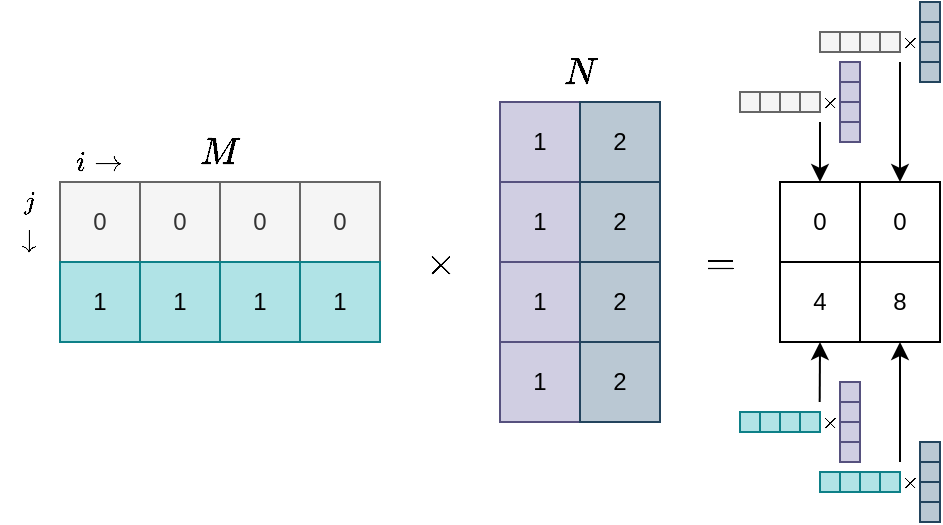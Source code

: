 <mxfile version="21.1.2" type="device">
  <diagram id="dc1JGVELE64cmqpCOQrH" name="Page-1">
    <mxGraphModel dx="523" dy="470" grid="1" gridSize="10" guides="1" tooltips="1" connect="1" arrows="1" fold="1" page="1" pageScale="1" pageWidth="827" pageHeight="1169" math="1" shadow="0">
      <root>
        <mxCell id="0" />
        <mxCell id="1" parent="0" />
        <mxCell id="azakYmAXrriQEHjM8A_3-1" value="1" style="rounded=0;whiteSpace=wrap;html=1;fillColor=#d0cee2;strokeColor=#56517e;" vertex="1" parent="1">
          <mxGeometry x="380" y="270" width="40" height="40" as="geometry" />
        </mxCell>
        <mxCell id="azakYmAXrriQEHjM8A_3-2" value="1" style="rounded=0;whiteSpace=wrap;html=1;fillColor=#d0cee2;strokeColor=#56517e;" vertex="1" parent="1">
          <mxGeometry x="380" y="310" width="40" height="40" as="geometry" />
        </mxCell>
        <mxCell id="azakYmAXrriQEHjM8A_3-3" value="1" style="rounded=0;whiteSpace=wrap;html=1;fillColor=#d0cee2;strokeColor=#56517e;" vertex="1" parent="1">
          <mxGeometry x="380" y="350" width="40" height="40" as="geometry" />
        </mxCell>
        <mxCell id="azakYmAXrriQEHjM8A_3-4" value="1" style="rounded=0;whiteSpace=wrap;html=1;fillColor=#d0cee2;strokeColor=#56517e;" vertex="1" parent="1">
          <mxGeometry x="380" y="390" width="40" height="40" as="geometry" />
        </mxCell>
        <mxCell id="azakYmAXrriQEHjM8A_3-5" value="2" style="rounded=0;whiteSpace=wrap;html=1;fillColor=#bac8d3;strokeColor=#23445d;" vertex="1" parent="1">
          <mxGeometry x="420" y="270" width="40" height="40" as="geometry" />
        </mxCell>
        <mxCell id="azakYmAXrriQEHjM8A_3-6" value="2" style="rounded=0;whiteSpace=wrap;html=1;fillColor=#bac8d3;strokeColor=#23445d;" vertex="1" parent="1">
          <mxGeometry x="420" y="310" width="40" height="40" as="geometry" />
        </mxCell>
        <mxCell id="azakYmAXrriQEHjM8A_3-7" value="2" style="rounded=0;whiteSpace=wrap;html=1;fillColor=#bac8d3;strokeColor=#23445d;" vertex="1" parent="1">
          <mxGeometry x="420" y="350" width="40" height="40" as="geometry" />
        </mxCell>
        <mxCell id="azakYmAXrriQEHjM8A_3-8" value="2" style="rounded=0;whiteSpace=wrap;html=1;fillColor=#bac8d3;strokeColor=#23445d;" vertex="1" parent="1">
          <mxGeometry x="420" y="390" width="40" height="40" as="geometry" />
        </mxCell>
        <mxCell id="azakYmAXrriQEHjM8A_3-9" value="0" style="rounded=0;whiteSpace=wrap;html=1;fillColor=#f5f5f5;fontColor=#333333;strokeColor=#666666;" vertex="1" parent="1">
          <mxGeometry x="160" y="310" width="40" height="40" as="geometry" />
        </mxCell>
        <mxCell id="azakYmAXrriQEHjM8A_3-10" value="1" style="rounded=0;whiteSpace=wrap;html=1;fillColor=#b0e3e6;strokeColor=#0e8088;" vertex="1" parent="1">
          <mxGeometry x="160" y="350" width="40" height="40" as="geometry" />
        </mxCell>
        <mxCell id="azakYmAXrriQEHjM8A_3-11" value="0" style="rounded=0;whiteSpace=wrap;html=1;fillColor=#f5f5f5;fontColor=#333333;strokeColor=#666666;" vertex="1" parent="1">
          <mxGeometry x="240" y="310" width="40" height="40" as="geometry" />
        </mxCell>
        <mxCell id="azakYmAXrriQEHjM8A_3-12" value="1" style="rounded=0;whiteSpace=wrap;html=1;fillColor=#b0e3e6;strokeColor=#0e8088;" vertex="1" parent="1">
          <mxGeometry x="240" y="350" width="40" height="40" as="geometry" />
        </mxCell>
        <mxCell id="azakYmAXrriQEHjM8A_3-13" value="0" style="rounded=0;whiteSpace=wrap;html=1;fillColor=#f5f5f5;fontColor=#333333;strokeColor=#666666;" vertex="1" parent="1">
          <mxGeometry x="200" y="310" width="40" height="40" as="geometry" />
        </mxCell>
        <mxCell id="azakYmAXrriQEHjM8A_3-14" value="1" style="rounded=0;whiteSpace=wrap;html=1;fillColor=#b0e3e6;strokeColor=#0e8088;" vertex="1" parent="1">
          <mxGeometry x="200" y="350" width="40" height="40" as="geometry" />
        </mxCell>
        <mxCell id="azakYmAXrriQEHjM8A_3-15" value="0" style="rounded=0;whiteSpace=wrap;html=1;fillColor=#f5f5f5;fontColor=#333333;strokeColor=#666666;" vertex="1" parent="1">
          <mxGeometry x="280" y="310" width="40" height="40" as="geometry" />
        </mxCell>
        <mxCell id="azakYmAXrriQEHjM8A_3-16" value="1" style="rounded=0;whiteSpace=wrap;html=1;fillColor=#b0e3e6;strokeColor=#0e8088;" vertex="1" parent="1">
          <mxGeometry x="280" y="350" width="40" height="40" as="geometry" />
        </mxCell>
        <mxCell id="azakYmAXrriQEHjM8A_3-22" value="`\times`" style="text;html=1;strokeColor=none;fillColor=none;align=center;verticalAlign=middle;whiteSpace=wrap;rounded=0;fontSize=16;" vertex="1" parent="1">
          <mxGeometry x="320" y="270" width="60" height="160" as="geometry" />
        </mxCell>
        <mxCell id="azakYmAXrriQEHjM8A_3-23" value="`=`" style="text;html=1;strokeColor=none;fillColor=none;align=center;verticalAlign=middle;whiteSpace=wrap;rounded=0;fontSize=16;" vertex="1" parent="1">
          <mxGeometry x="460" y="270" width="60" height="160" as="geometry" />
        </mxCell>
        <mxCell id="azakYmAXrriQEHjM8A_3-65" style="edgeStyle=orthogonalEdgeStyle;rounded=0;orthogonalLoop=1;jettySize=auto;html=1;exitX=0.5;exitY=0;exitDx=0;exitDy=0;startArrow=classic;startFill=1;endArrow=none;endFill=0;" edge="1" parent="1" source="azakYmAXrriQEHjM8A_3-24">
          <mxGeometry relative="1" as="geometry">
            <mxPoint x="540" y="280" as="targetPoint" />
          </mxGeometry>
        </mxCell>
        <mxCell id="azakYmAXrriQEHjM8A_3-24" value="0" style="rounded=0;whiteSpace=wrap;html=1;" vertex="1" parent="1">
          <mxGeometry x="520" y="310" width="40" height="40" as="geometry" />
        </mxCell>
        <mxCell id="azakYmAXrriQEHjM8A_3-79" style="edgeStyle=orthogonalEdgeStyle;rounded=0;orthogonalLoop=1;jettySize=auto;html=1;exitX=0.5;exitY=1;exitDx=0;exitDy=0;startArrow=classic;startFill=1;endArrow=none;endFill=0;" edge="1" parent="1" source="azakYmAXrriQEHjM8A_3-25">
          <mxGeometry relative="1" as="geometry">
            <mxPoint x="580" y="450" as="targetPoint" />
          </mxGeometry>
        </mxCell>
        <mxCell id="azakYmAXrriQEHjM8A_3-25" value="8" style="rounded=0;whiteSpace=wrap;html=1;" vertex="1" parent="1">
          <mxGeometry x="560" y="350" width="40" height="40" as="geometry" />
        </mxCell>
        <mxCell id="azakYmAXrriQEHjM8A_3-66" style="edgeStyle=orthogonalEdgeStyle;rounded=0;orthogonalLoop=1;jettySize=auto;html=1;exitX=0.5;exitY=0;exitDx=0;exitDy=0;startArrow=classic;startFill=1;endArrow=none;endFill=0;" edge="1" parent="1" source="azakYmAXrriQEHjM8A_3-26">
          <mxGeometry relative="1" as="geometry">
            <mxPoint x="580" y="250" as="targetPoint" />
          </mxGeometry>
        </mxCell>
        <mxCell id="azakYmAXrriQEHjM8A_3-26" value="0" style="rounded=0;whiteSpace=wrap;html=1;" vertex="1" parent="1">
          <mxGeometry x="560" y="310" width="40" height="40" as="geometry" />
        </mxCell>
        <mxCell id="azakYmAXrriQEHjM8A_3-78" style="edgeStyle=orthogonalEdgeStyle;rounded=0;orthogonalLoop=1;jettySize=auto;html=1;exitX=0.5;exitY=1;exitDx=0;exitDy=0;startArrow=classic;startFill=1;endArrow=none;endFill=0;" edge="1" parent="1" source="azakYmAXrriQEHjM8A_3-27">
          <mxGeometry relative="1" as="geometry">
            <mxPoint x="539.857" y="420" as="targetPoint" />
          </mxGeometry>
        </mxCell>
        <mxCell id="azakYmAXrriQEHjM8A_3-27" value="4" style="rounded=0;whiteSpace=wrap;html=1;" vertex="1" parent="1">
          <mxGeometry x="520" y="350" width="40" height="40" as="geometry" />
        </mxCell>
        <mxCell id="azakYmAXrriQEHjM8A_3-30" value="`M`" style="text;html=1;strokeColor=none;fillColor=none;align=center;verticalAlign=middle;whiteSpace=wrap;rounded=0;fontSize=16;" vertex="1" parent="1">
          <mxGeometry x="160" y="280" width="160" height="30" as="geometry" />
        </mxCell>
        <mxCell id="azakYmAXrriQEHjM8A_3-31" value="`N`" style="text;html=1;strokeColor=none;fillColor=none;align=center;verticalAlign=middle;whiteSpace=wrap;rounded=0;fontSize=16;" vertex="1" parent="1">
          <mxGeometry x="380" y="240" width="80" height="30" as="geometry" />
        </mxCell>
        <mxCell id="azakYmAXrriQEHjM8A_3-33" value="`i \to`" style="text;html=1;strokeColor=none;fillColor=none;align=center;verticalAlign=middle;whiteSpace=wrap;rounded=0;fontSize=12;" vertex="1" parent="1">
          <mxGeometry x="160" y="290" width="40" height="20" as="geometry" />
        </mxCell>
        <mxCell id="azakYmAXrriQEHjM8A_3-36" value="" style="group" vertex="1" connectable="0" parent="1">
          <mxGeometry x="130" y="310" width="30" height="40" as="geometry" />
        </mxCell>
        <mxCell id="azakYmAXrriQEHjM8A_3-34" value="`j`" style="text;html=1;strokeColor=none;fillColor=none;align=center;verticalAlign=middle;whiteSpace=wrap;rounded=0;fontSize=11;" vertex="1" parent="azakYmAXrriQEHjM8A_3-36">
          <mxGeometry width="30" height="20" as="geometry" />
        </mxCell>
        <mxCell id="azakYmAXrriQEHjM8A_3-35" value="`\to`" style="text;html=1;strokeColor=none;fillColor=none;align=center;verticalAlign=middle;whiteSpace=wrap;rounded=0;fontSize=11;rotation=90;" vertex="1" parent="azakYmAXrriQEHjM8A_3-36">
          <mxGeometry x="5" y="15" width="20" height="30" as="geometry" />
        </mxCell>
        <mxCell id="azakYmAXrriQEHjM8A_3-51" value="" style="group" vertex="1" connectable="0" parent="1">
          <mxGeometry x="500" y="265" width="40" height="10" as="geometry" />
        </mxCell>
        <mxCell id="azakYmAXrriQEHjM8A_3-37" value="" style="rounded=0;whiteSpace=wrap;html=1;fontSize=8;fillColor=#f5f5f5;fontColor=#333333;strokeColor=#666666;" vertex="1" parent="azakYmAXrriQEHjM8A_3-51">
          <mxGeometry width="10" height="10" as="geometry" />
        </mxCell>
        <mxCell id="azakYmAXrriQEHjM8A_3-42" value="" style="rounded=0;whiteSpace=wrap;html=1;fontSize=8;fillColor=#f5f5f5;fontColor=#333333;strokeColor=#666666;" vertex="1" parent="azakYmAXrriQEHjM8A_3-51">
          <mxGeometry x="10" width="10" height="10" as="geometry" />
        </mxCell>
        <mxCell id="azakYmAXrriQEHjM8A_3-43" value="" style="rounded=0;whiteSpace=wrap;html=1;fontSize=8;fillColor=#f5f5f5;fontColor=#333333;strokeColor=#666666;" vertex="1" parent="azakYmAXrriQEHjM8A_3-51">
          <mxGeometry x="20" width="10" height="10" as="geometry" />
        </mxCell>
        <mxCell id="azakYmAXrriQEHjM8A_3-44" value="" style="rounded=0;whiteSpace=wrap;html=1;fontSize=8;fillColor=#f5f5f5;fontColor=#333333;strokeColor=#666666;" vertex="1" parent="azakYmAXrriQEHjM8A_3-51">
          <mxGeometry x="30" width="10" height="10" as="geometry" />
        </mxCell>
        <mxCell id="azakYmAXrriQEHjM8A_3-52" value="" style="group" vertex="1" connectable="0" parent="1">
          <mxGeometry x="550" y="250" width="10" height="40" as="geometry" />
        </mxCell>
        <mxCell id="azakYmAXrriQEHjM8A_3-45" value="" style="rounded=0;whiteSpace=wrap;html=1;fontSize=8;fillColor=#d0cee2;strokeColor=#56517e;" vertex="1" parent="azakYmAXrriQEHjM8A_3-52">
          <mxGeometry width="10" height="10" as="geometry" />
        </mxCell>
        <mxCell id="azakYmAXrriQEHjM8A_3-46" value="" style="rounded=0;whiteSpace=wrap;html=1;fontSize=8;fillColor=#d0cee2;strokeColor=#56517e;" vertex="1" parent="azakYmAXrriQEHjM8A_3-52">
          <mxGeometry y="10" width="10" height="10" as="geometry" />
        </mxCell>
        <mxCell id="azakYmAXrriQEHjM8A_3-49" value="" style="rounded=0;whiteSpace=wrap;html=1;fontSize=8;fillColor=#d0cee2;strokeColor=#56517e;" vertex="1" parent="azakYmAXrriQEHjM8A_3-52">
          <mxGeometry y="20" width="10" height="10" as="geometry" />
        </mxCell>
        <mxCell id="azakYmAXrriQEHjM8A_3-50" value="" style="rounded=0;whiteSpace=wrap;html=1;fontSize=8;fillColor=#d0cee2;strokeColor=#56517e;" vertex="1" parent="azakYmAXrriQEHjM8A_3-52">
          <mxGeometry y="30" width="10" height="10" as="geometry" />
        </mxCell>
        <mxCell id="azakYmAXrriQEHjM8A_3-64" value="`\times`" style="text;html=1;strokeColor=none;fillColor=none;align=center;verticalAlign=middle;whiteSpace=wrap;rounded=0;fontSize=9;" vertex="1" parent="1">
          <mxGeometry x="540" y="265" width="10" height="10" as="geometry" />
        </mxCell>
        <mxCell id="azakYmAXrriQEHjM8A_3-67" value="" style="group" vertex="1" connectable="0" parent="1">
          <mxGeometry x="540" y="235" width="40" height="10" as="geometry" />
        </mxCell>
        <mxCell id="azakYmAXrriQEHjM8A_3-68" value="" style="rounded=0;whiteSpace=wrap;html=1;fontSize=8;fillColor=#f5f5f5;fontColor=#333333;strokeColor=#666666;" vertex="1" parent="azakYmAXrriQEHjM8A_3-67">
          <mxGeometry width="10" height="10" as="geometry" />
        </mxCell>
        <mxCell id="azakYmAXrriQEHjM8A_3-69" value="" style="rounded=0;whiteSpace=wrap;html=1;fontSize=8;fillColor=#f5f5f5;fontColor=#333333;strokeColor=#666666;" vertex="1" parent="azakYmAXrriQEHjM8A_3-67">
          <mxGeometry x="10" width="10" height="10" as="geometry" />
        </mxCell>
        <mxCell id="azakYmAXrriQEHjM8A_3-70" value="" style="rounded=0;whiteSpace=wrap;html=1;fontSize=8;fillColor=#f5f5f5;fontColor=#333333;strokeColor=#666666;" vertex="1" parent="azakYmAXrriQEHjM8A_3-67">
          <mxGeometry x="20" width="10" height="10" as="geometry" />
        </mxCell>
        <mxCell id="azakYmAXrriQEHjM8A_3-71" value="" style="rounded=0;whiteSpace=wrap;html=1;fontSize=8;fillColor=#f5f5f5;fontColor=#333333;strokeColor=#666666;" vertex="1" parent="azakYmAXrriQEHjM8A_3-67">
          <mxGeometry x="30" width="10" height="10" as="geometry" />
        </mxCell>
        <mxCell id="azakYmAXrriQEHjM8A_3-77" value="`\times`" style="text;html=1;strokeColor=none;fillColor=none;align=center;verticalAlign=middle;whiteSpace=wrap;rounded=0;fontSize=9;" vertex="1" parent="1">
          <mxGeometry x="580" y="235" width="10" height="10" as="geometry" />
        </mxCell>
        <mxCell id="azakYmAXrriQEHjM8A_3-85" value="" style="group" vertex="1" connectable="0" parent="1">
          <mxGeometry x="550" y="410" width="10" height="40" as="geometry" />
        </mxCell>
        <mxCell id="azakYmAXrriQEHjM8A_3-86" value="" style="rounded=0;whiteSpace=wrap;html=1;fontSize=8;fillColor=#d0cee2;strokeColor=#56517e;" vertex="1" parent="azakYmAXrriQEHjM8A_3-85">
          <mxGeometry width="10" height="10" as="geometry" />
        </mxCell>
        <mxCell id="azakYmAXrriQEHjM8A_3-87" value="" style="rounded=0;whiteSpace=wrap;html=1;fontSize=8;fillColor=#d0cee2;strokeColor=#56517e;" vertex="1" parent="azakYmAXrriQEHjM8A_3-85">
          <mxGeometry y="10" width="10" height="10" as="geometry" />
        </mxCell>
        <mxCell id="azakYmAXrriQEHjM8A_3-88" value="" style="rounded=0;whiteSpace=wrap;html=1;fontSize=8;fillColor=#d0cee2;strokeColor=#56517e;" vertex="1" parent="azakYmAXrriQEHjM8A_3-85">
          <mxGeometry y="20" width="10" height="10" as="geometry" />
        </mxCell>
        <mxCell id="azakYmAXrriQEHjM8A_3-89" value="" style="rounded=0;whiteSpace=wrap;html=1;fontSize=8;fillColor=#d0cee2;strokeColor=#56517e;" vertex="1" parent="azakYmAXrriQEHjM8A_3-85">
          <mxGeometry y="30" width="10" height="10" as="geometry" />
        </mxCell>
        <mxCell id="azakYmAXrriQEHjM8A_3-90" value="`\times`" style="text;html=1;strokeColor=none;fillColor=none;align=center;verticalAlign=middle;whiteSpace=wrap;rounded=0;fontSize=9;" vertex="1" parent="1">
          <mxGeometry x="540" y="425" width="10" height="10" as="geometry" />
        </mxCell>
        <mxCell id="azakYmAXrriQEHjM8A_3-96" value="`\times`" style="text;html=1;strokeColor=none;fillColor=none;align=center;verticalAlign=middle;whiteSpace=wrap;rounded=0;fontSize=9;" vertex="1" parent="1">
          <mxGeometry x="580" y="455" width="10" height="10" as="geometry" />
        </mxCell>
        <mxCell id="azakYmAXrriQEHjM8A_3-101" value="" style="group" vertex="1" connectable="0" parent="1">
          <mxGeometry x="590" y="440" width="10" height="40" as="geometry" />
        </mxCell>
        <mxCell id="azakYmAXrriQEHjM8A_3-97" value="" style="rounded=0;whiteSpace=wrap;html=1;fontSize=8;fillColor=#bac8d3;strokeColor=#23445d;" vertex="1" parent="azakYmAXrriQEHjM8A_3-101">
          <mxGeometry width="10" height="10" as="geometry" />
        </mxCell>
        <mxCell id="azakYmAXrriQEHjM8A_3-98" value="" style="rounded=0;whiteSpace=wrap;html=1;fontSize=8;fillColor=#bac8d3;strokeColor=#23445d;" vertex="1" parent="azakYmAXrriQEHjM8A_3-101">
          <mxGeometry y="10" width="10" height="10" as="geometry" />
        </mxCell>
        <mxCell id="azakYmAXrriQEHjM8A_3-99" value="" style="rounded=0;whiteSpace=wrap;html=1;fontSize=8;fillColor=#bac8d3;strokeColor=#23445d;" vertex="1" parent="azakYmAXrriQEHjM8A_3-101">
          <mxGeometry y="20" width="10" height="10" as="geometry" />
        </mxCell>
        <mxCell id="azakYmAXrriQEHjM8A_3-100" value="" style="rounded=0;whiteSpace=wrap;html=1;fontSize=8;fillColor=#bac8d3;strokeColor=#23445d;" vertex="1" parent="azakYmAXrriQEHjM8A_3-101">
          <mxGeometry y="30" width="10" height="10" as="geometry" />
        </mxCell>
        <mxCell id="azakYmAXrriQEHjM8A_3-102" value="" style="group" vertex="1" connectable="0" parent="1">
          <mxGeometry x="590" y="220" width="10" height="40" as="geometry" />
        </mxCell>
        <mxCell id="azakYmAXrriQEHjM8A_3-73" value="" style="rounded=0;whiteSpace=wrap;html=1;fontSize=8;fillColor=#bac8d3;strokeColor=#23445d;" vertex="1" parent="azakYmAXrriQEHjM8A_3-102">
          <mxGeometry width="10" height="10" as="geometry" />
        </mxCell>
        <mxCell id="azakYmAXrriQEHjM8A_3-74" value="" style="rounded=0;whiteSpace=wrap;html=1;fontSize=8;fillColor=#bac8d3;strokeColor=#23445d;" vertex="1" parent="azakYmAXrriQEHjM8A_3-102">
          <mxGeometry y="10" width="10" height="10" as="geometry" />
        </mxCell>
        <mxCell id="azakYmAXrriQEHjM8A_3-75" value="" style="rounded=0;whiteSpace=wrap;html=1;fontSize=8;fillColor=#bac8d3;strokeColor=#23445d;" vertex="1" parent="azakYmAXrriQEHjM8A_3-102">
          <mxGeometry y="20" width="10" height="10" as="geometry" />
        </mxCell>
        <mxCell id="azakYmAXrriQEHjM8A_3-76" value="" style="rounded=0;whiteSpace=wrap;html=1;fontSize=8;fillColor=#bac8d3;strokeColor=#23445d;" vertex="1" parent="azakYmAXrriQEHjM8A_3-102">
          <mxGeometry y="30" width="10" height="10" as="geometry" />
        </mxCell>
        <mxCell id="azakYmAXrriQEHjM8A_3-81" value="" style="rounded=0;whiteSpace=wrap;html=1;fontSize=8;fillColor=#b0e3e6;strokeColor=#0e8088;" vertex="1" parent="1">
          <mxGeometry x="500" y="425" width="10" height="10" as="geometry" />
        </mxCell>
        <mxCell id="azakYmAXrriQEHjM8A_3-82" value="" style="rounded=0;whiteSpace=wrap;html=1;fontSize=8;fillColor=#b0e3e6;strokeColor=#0e8088;" vertex="1" parent="1">
          <mxGeometry x="510" y="425" width="10" height="10" as="geometry" />
        </mxCell>
        <mxCell id="azakYmAXrriQEHjM8A_3-83" value="" style="rounded=0;whiteSpace=wrap;html=1;fontSize=8;fillColor=#b0e3e6;strokeColor=#0e8088;" vertex="1" parent="1">
          <mxGeometry x="520" y="425" width="10" height="10" as="geometry" />
        </mxCell>
        <mxCell id="azakYmAXrriQEHjM8A_3-84" value="" style="rounded=0;whiteSpace=wrap;html=1;fontSize=8;fillColor=#b0e3e6;strokeColor=#0e8088;" vertex="1" parent="1">
          <mxGeometry x="530" y="425" width="10" height="10" as="geometry" />
        </mxCell>
        <mxCell id="azakYmAXrriQEHjM8A_3-92" value="" style="rounded=0;whiteSpace=wrap;html=1;fontSize=8;fillColor=#b0e3e6;strokeColor=#0e8088;" vertex="1" parent="1">
          <mxGeometry x="540" y="455" width="10" height="10" as="geometry" />
        </mxCell>
        <mxCell id="azakYmAXrriQEHjM8A_3-93" value="" style="rounded=0;whiteSpace=wrap;html=1;fontSize=8;fillColor=#b0e3e6;strokeColor=#0e8088;" vertex="1" parent="1">
          <mxGeometry x="550" y="455" width="10" height="10" as="geometry" />
        </mxCell>
        <mxCell id="azakYmAXrriQEHjM8A_3-94" value="" style="rounded=0;whiteSpace=wrap;html=1;fontSize=8;fillColor=#b0e3e6;strokeColor=#0e8088;" vertex="1" parent="1">
          <mxGeometry x="560" y="455" width="10" height="10" as="geometry" />
        </mxCell>
        <mxCell id="azakYmAXrriQEHjM8A_3-95" value="" style="rounded=0;whiteSpace=wrap;html=1;fontSize=8;fillColor=#b0e3e6;strokeColor=#0e8088;" vertex="1" parent="1">
          <mxGeometry x="570" y="455" width="10" height="10" as="geometry" />
        </mxCell>
      </root>
    </mxGraphModel>
  </diagram>
</mxfile>
